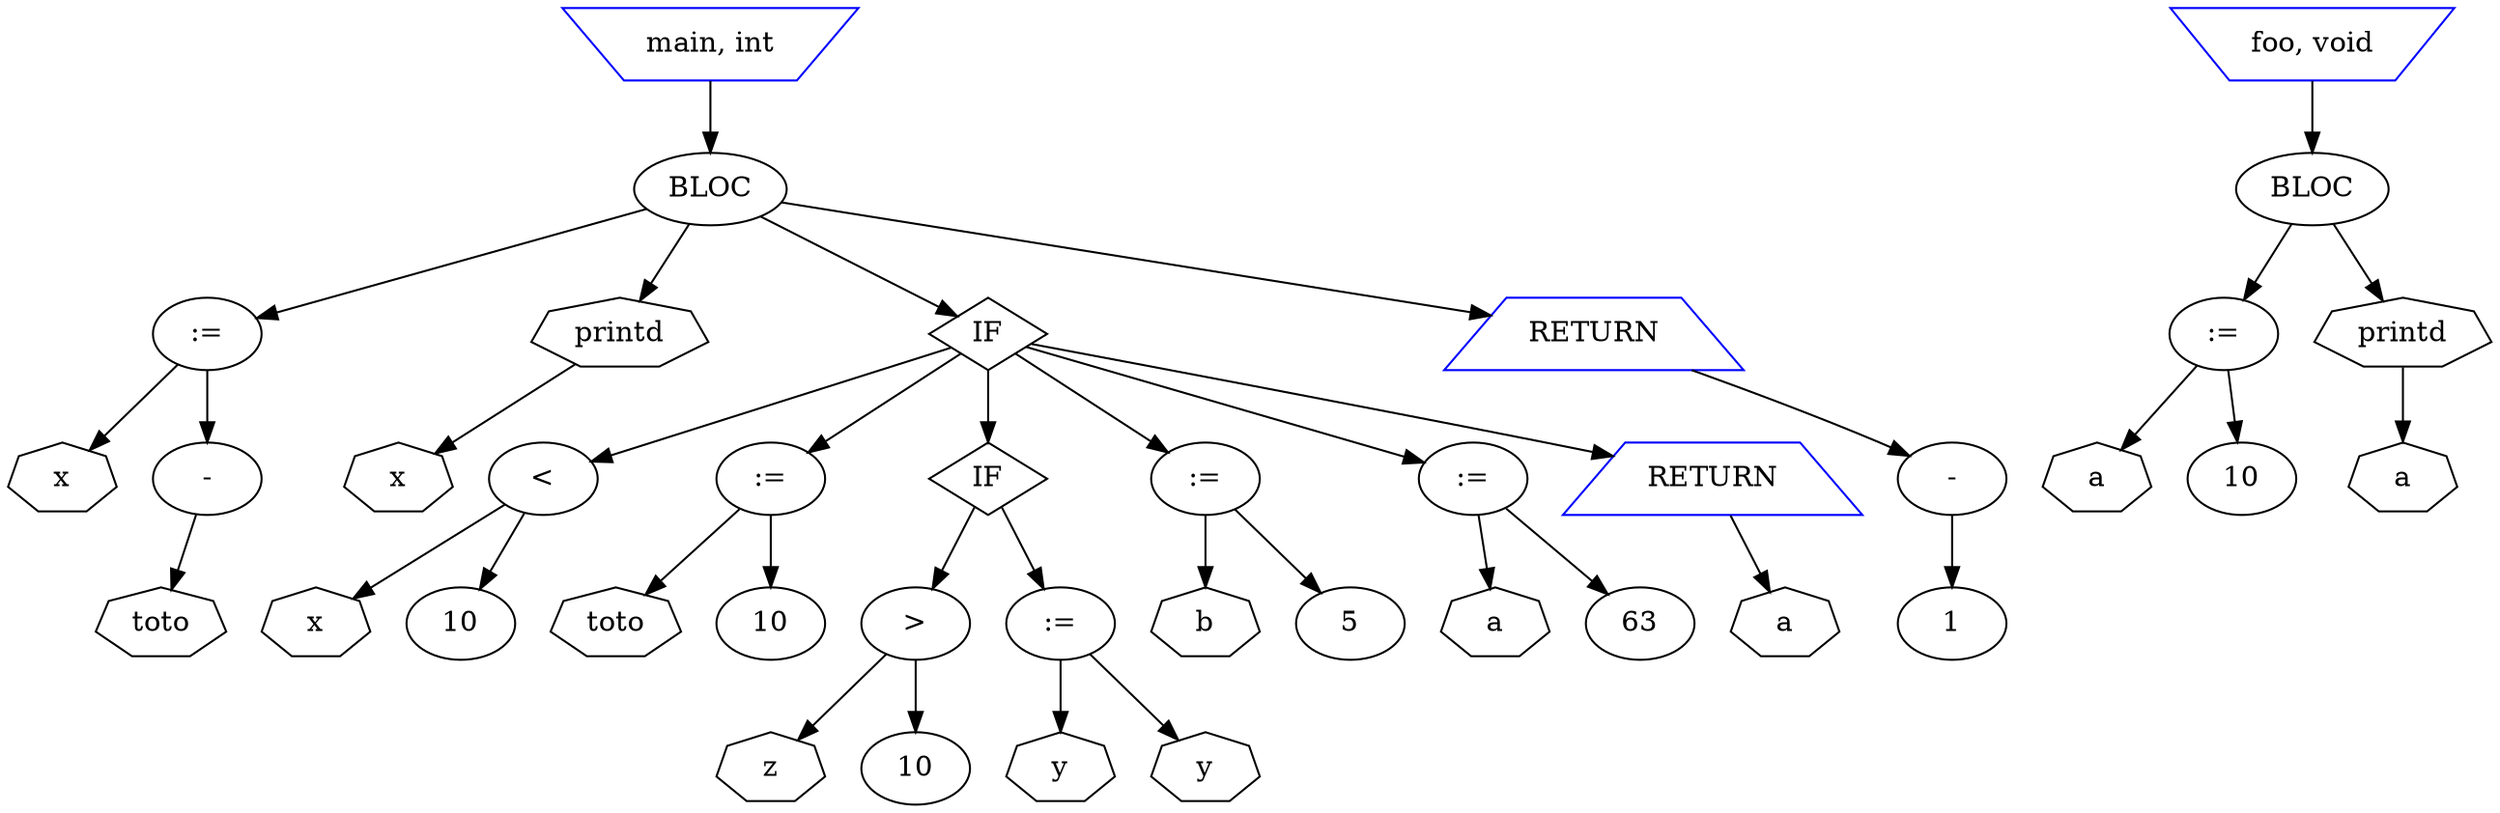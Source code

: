 digraph mon_programme {
node_3B362999188F3FB1 [label="main, int" shape=invtrapezium color=blue];
node_7F7A2C09BD70B835 [label="BLOC"];
node_56C6F5F0E8F17A28 [label=":="];
node_592C6251FC1A4408 [label="x" shape=septagon];
node_56C6F5F0E8F17A28 -> node_592C6251FC1A4408
node_ACE91D9F580C224B [label="-"];
node_46728C37842D8252 [label="toto" shape=septagon];
node_ACE91D9F580C224B -> node_46728C37842D8252
node_56C6F5F0E8F17A28 -> node_ACE91D9F580C224B
node_7F7A2C09BD70B835 -> node_56C6F5F0E8F17A28
node_F3BF04F6CF2E279E [label="printd" shape=septagon];
node_E106D3D67F3F181F [label="x" shape=septagon];
node_F3BF04F6CF2E279E -> node_E106D3D67F3F181F
node_7F7A2C09BD70B835 -> node_F3BF04F6CF2E279E
node_ACFB0E1CD4AFB3D8 [label="IF", shape=diamond];
node_5DE20C87BB6D37CE [label="<"];
node_EB939BF7F96AD421 [label="x" shape=septagon];
node_5DE20C87BB6D37CE -> node_EB939BF7F96AD421
node_D132DB986059727B [label="10"];
node_5DE20C87BB6D37CE -> node_D132DB986059727B
node_ACFB0E1CD4AFB3D8 -> node_5DE20C87BB6D37CE
node_C1E7CEEB7454876A [label=":="];
node_29C555EB535D5C83 [label="toto" shape=septagon];
node_C1E7CEEB7454876A -> node_29C555EB535D5C83
node_86A9484CC90516F9 [label="10"];
node_C1E7CEEB7454876A -> node_86A9484CC90516F9
node_ACFB0E1CD4AFB3D8 -> node_C1E7CEEB7454876A
node_7BF50D0605362B9F [label="IF", shape=diamond];
node_F396BD2772C89B19 [label=">"];
node_10E7DEDE4046BD5C [label="z" shape=septagon];
node_F396BD2772C89B19 -> node_10E7DEDE4046BD5C
node_FE2BC4237FB0AC91 [label="10"];
node_F396BD2772C89B19 -> node_FE2BC4237FB0AC91
node_7BF50D0605362B9F -> node_F396BD2772C89B19
node_278A55895CF095C9 [label=":="];
node_AF4F372A6DA0A317 [label="y" shape=septagon];
node_278A55895CF095C9 -> node_AF4F372A6DA0A317
node_B910EA936930E091 [label="y" shape=septagon];
node_278A55895CF095C9 -> node_B910EA936930E091
node_7BF50D0605362B9F -> node_278A55895CF095C9
node_ACFB0E1CD4AFB3D8 -> node_7BF50D0605362B9F
node_CE1253DB17BBBD25 [label=":="];
node_B355DF848C46CD7B [label="b" shape=septagon];
node_CE1253DB17BBBD25 -> node_B355DF848C46CD7B
node_F8D0CABD278D4A2A [label="5"];
node_CE1253DB17BBBD25 -> node_F8D0CABD278D4A2A
node_ACFB0E1CD4AFB3D8 -> node_CE1253DB17BBBD25
node_A8FB78FF43500CBC [label=":="];
node_38C138E5F62304DD [label="a" shape=septagon];
node_A8FB78FF43500CBC -> node_38C138E5F62304DD
node_9D835729A79B4479 [label="63"];
node_A8FB78FF43500CBC -> node_9D835729A79B4479
node_ACFB0E1CD4AFB3D8 -> node_A8FB78FF43500CBC
node_33AFB84AE6DEBBB7 [label="RETURN" shape=trapezium color=blue];
node_D4BDBD665F19382F [label="a" shape=septagon];
node_33AFB84AE6DEBBB7 -> node_D4BDBD665F19382F
node_ACFB0E1CD4AFB3D8 -> node_33AFB84AE6DEBBB7
node_7F7A2C09BD70B835 -> node_ACFB0E1CD4AFB3D8
node_6CF74312AF05ABC2 [label="RETURN" shape=trapezium color=blue];
node_D7FB551A4237A565 [label="-"];
node_95C59E73D7872492 [label="1"];
node_D7FB551A4237A565 -> node_95C59E73D7872492
node_6CF74312AF05ABC2 -> node_D7FB551A4237A565
node_7F7A2C09BD70B835 -> node_6CF74312AF05ABC2
node_3B362999188F3FB1 -> node_7F7A2C09BD70B835
node_88D1DEB10E8A3EF4 [label="foo, void" shape=invtrapezium color=blue];
node_7C9DA00778E9C7B8 [label="BLOC"];
node_989C64D625053097 [label=":="];
node_524624D9CB392E11 [label="a" shape=septagon];
node_989C64D625053097 -> node_524624D9CB392E11
node_6BDDFA42F47241A0 [label="10"];
node_989C64D625053097 -> node_6BDDFA42F47241A0
node_7C9DA00778E9C7B8 -> node_989C64D625053097
node_5E6633FFE2801A18 [label="printd" shape=septagon];
node_DE548967EEA2F432 [label="a" shape=septagon];
node_5E6633FFE2801A18 -> node_DE548967EEA2F432
node_7C9DA00778E9C7B8 -> node_5E6633FFE2801A18
node_88D1DEB10E8A3EF4 -> node_7C9DA00778E9C7B8
}
